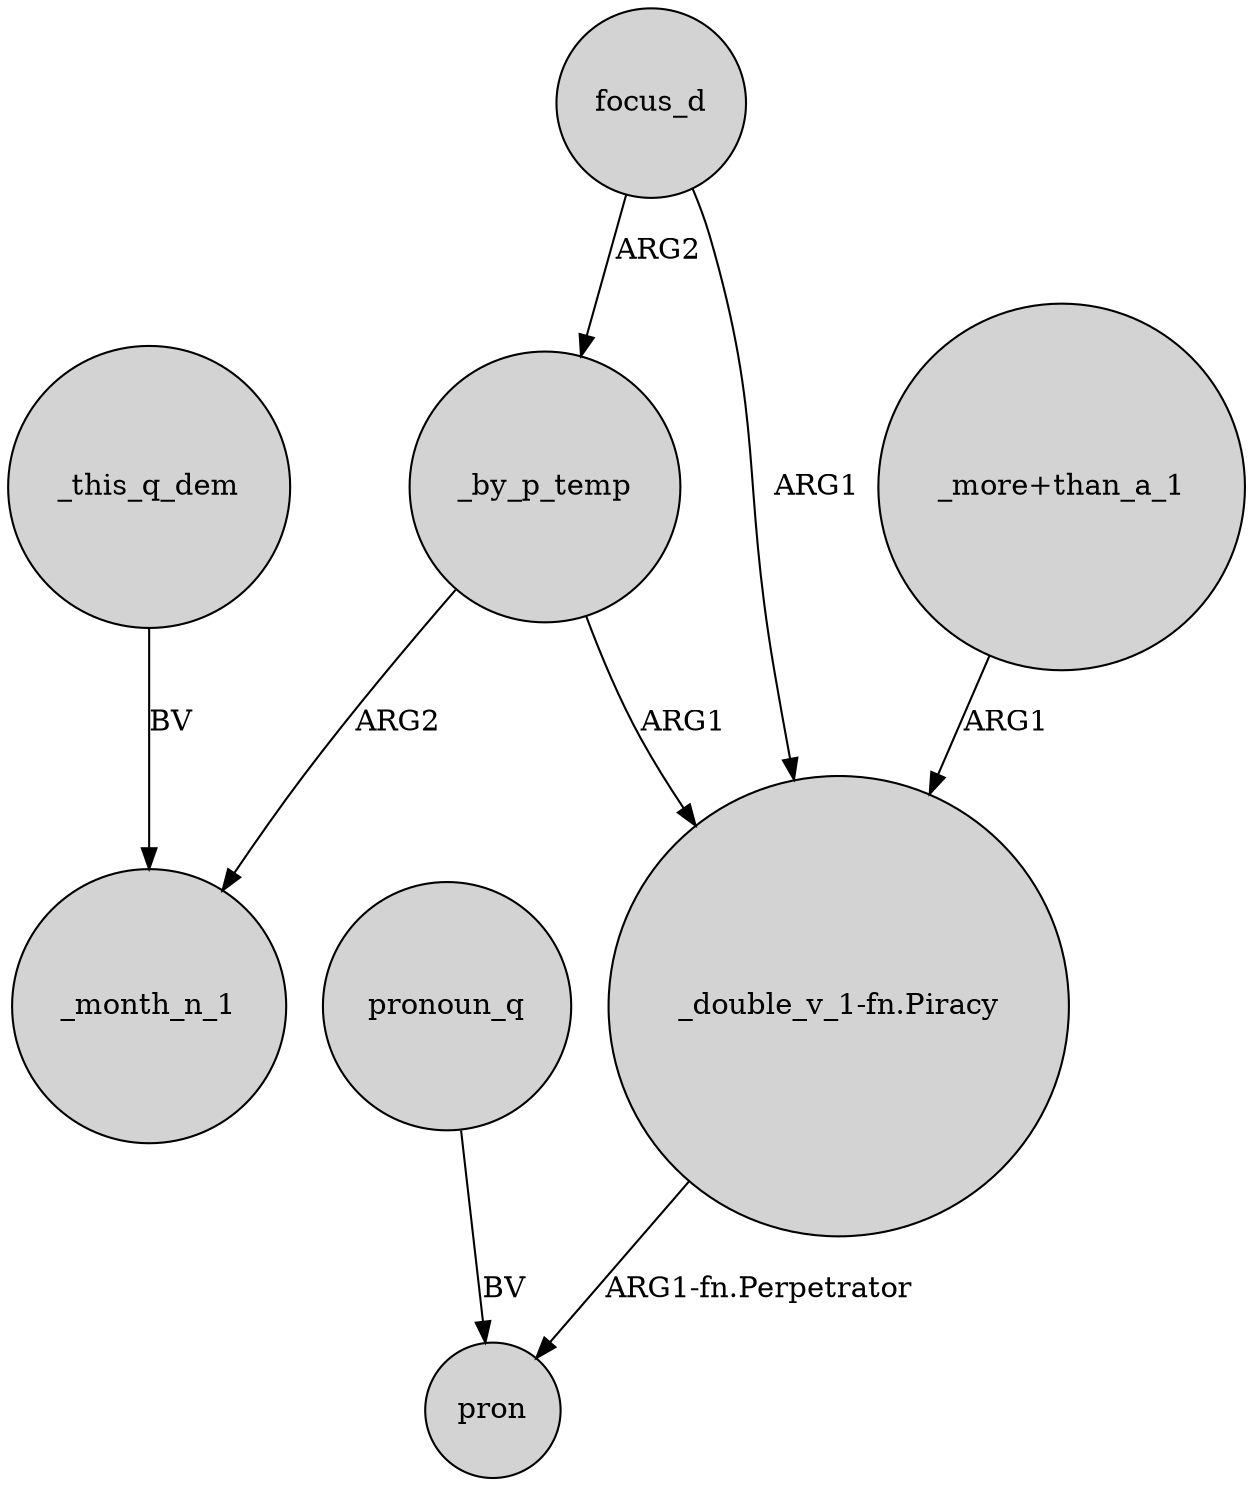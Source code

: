 digraph {
	node [shape=circle style=filled]
	_by_p_temp -> _month_n_1 [label=ARG2]
	focus_d -> "_double_v_1-fn.Piracy" [label=ARG1]
	"_double_v_1-fn.Piracy" -> pron [label="ARG1-fn.Perpetrator"]
	_by_p_temp -> "_double_v_1-fn.Piracy" [label=ARG1]
	"_more+than_a_1" -> "_double_v_1-fn.Piracy" [label=ARG1]
	focus_d -> _by_p_temp [label=ARG2]
	pronoun_q -> pron [label=BV]
	_this_q_dem -> _month_n_1 [label=BV]
}
